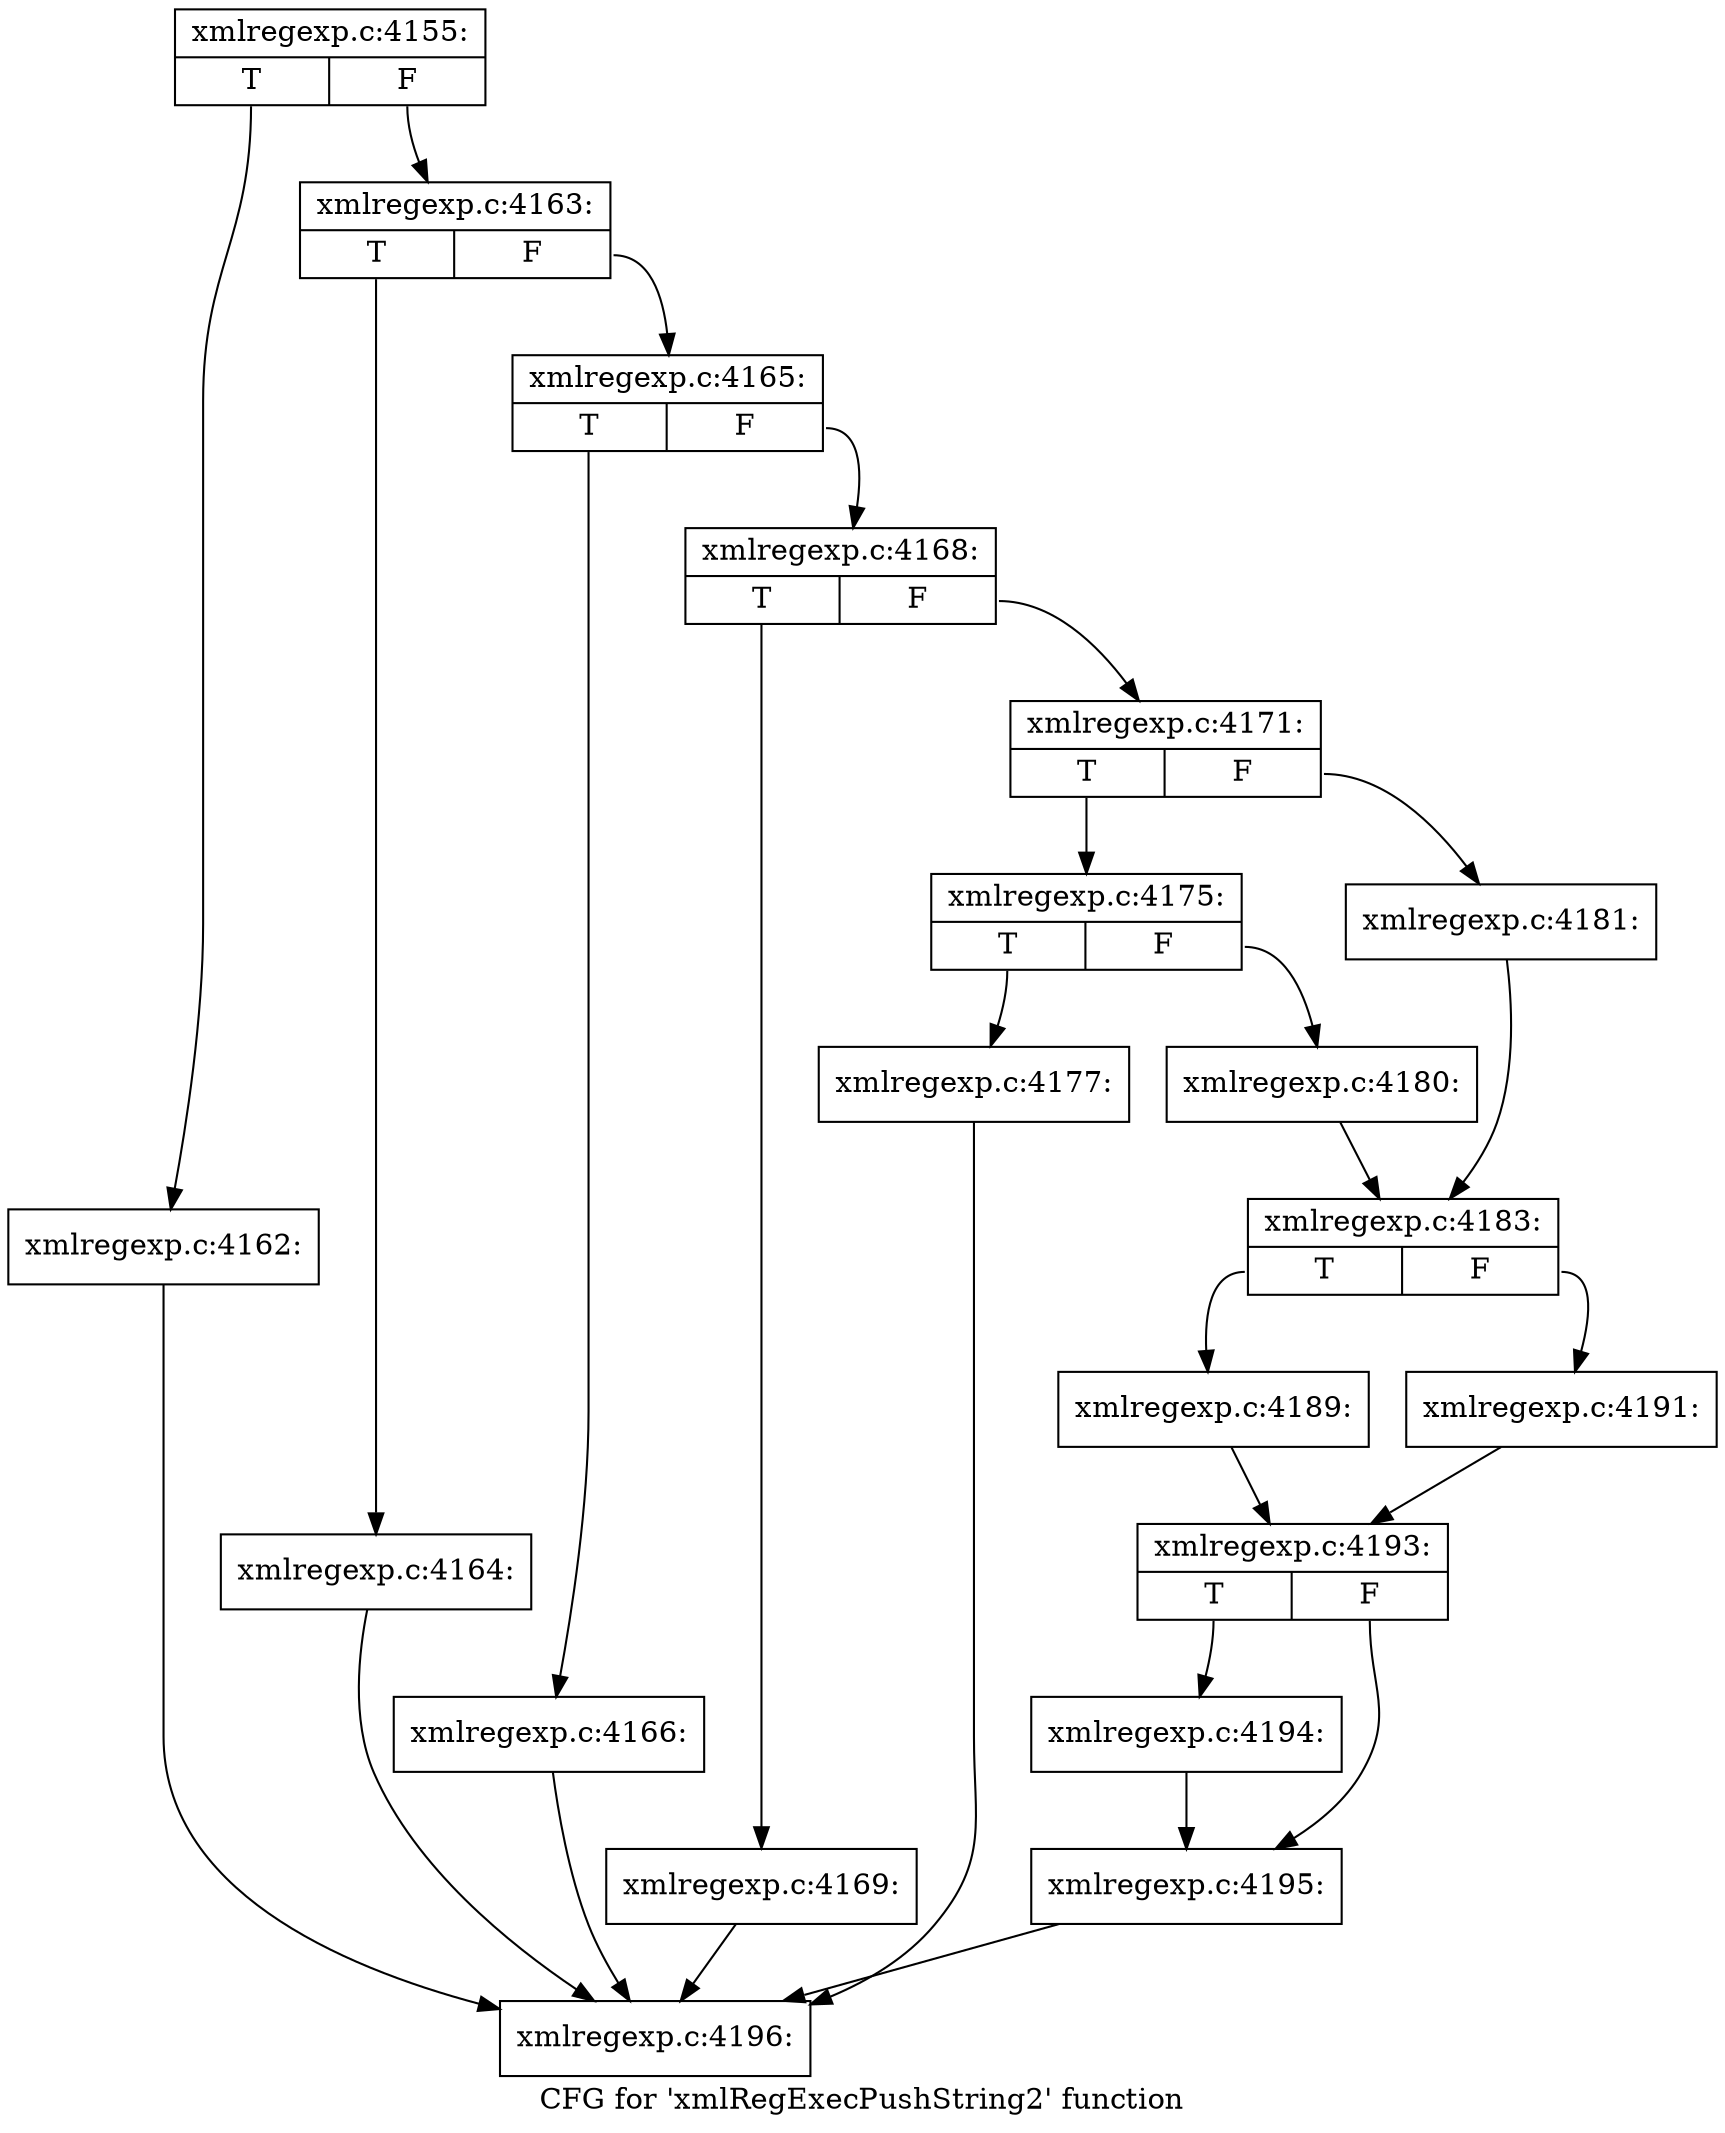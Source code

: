 digraph "CFG for 'xmlRegExecPushString2' function" {
	label="CFG for 'xmlRegExecPushString2' function";

	Node0x403e2e0 [shape=record,label="{xmlregexp.c:4155:|{<s0>T|<s1>F}}"];
	Node0x403e2e0:s0 -> Node0x4040240;
	Node0x403e2e0:s1 -> Node0x4040290;
	Node0x4040240 [shape=record,label="{xmlregexp.c:4162:}"];
	Node0x4040240 -> Node0x403e560;
	Node0x4040290 [shape=record,label="{xmlregexp.c:4163:|{<s0>T|<s1>F}}"];
	Node0x4040290:s0 -> Node0x40407d0;
	Node0x4040290:s1 -> Node0x4040820;
	Node0x40407d0 [shape=record,label="{xmlregexp.c:4164:}"];
	Node0x40407d0 -> Node0x403e560;
	Node0x4040820 [shape=record,label="{xmlregexp.c:4165:|{<s0>T|<s1>F}}"];
	Node0x4040820:s0 -> Node0x401aef0;
	Node0x4040820:s1 -> Node0x401af40;
	Node0x401aef0 [shape=record,label="{xmlregexp.c:4166:}"];
	Node0x401aef0 -> Node0x403e560;
	Node0x401af40 [shape=record,label="{xmlregexp.c:4168:|{<s0>T|<s1>F}}"];
	Node0x401af40:s0 -> Node0x401b690;
	Node0x401af40:s1 -> Node0x401b6e0;
	Node0x401b690 [shape=record,label="{xmlregexp.c:4169:}"];
	Node0x401b690 -> Node0x403e560;
	Node0x401b6e0 [shape=record,label="{xmlregexp.c:4171:|{<s0>T|<s1>F}}"];
	Node0x401b6e0:s0 -> Node0x4043550;
	Node0x401b6e0:s1 -> Node0x40439a0;
	Node0x4043550 [shape=record,label="{xmlregexp.c:4175:|{<s0>T|<s1>F}}"];
	Node0x4043550:s0 -> Node0x4044720;
	Node0x4043550:s1 -> Node0x4044770;
	Node0x4044720 [shape=record,label="{xmlregexp.c:4177:}"];
	Node0x4044720 -> Node0x403e560;
	Node0x4044770 [shape=record,label="{xmlregexp.c:4180:}"];
	Node0x4044770 -> Node0x4043880;
	Node0x40439a0 [shape=record,label="{xmlregexp.c:4181:}"];
	Node0x40439a0 -> Node0x4043880;
	Node0x4043880 [shape=record,label="{xmlregexp.c:4183:|{<s0>T|<s1>F}}"];
	Node0x4043880:s0 -> Node0x40455e0;
	Node0x4043880:s1 -> Node0x40465c0;
	Node0x40455e0 [shape=record,label="{xmlregexp.c:4189:}"];
	Node0x40455e0 -> Node0x4046570;
	Node0x40465c0 [shape=record,label="{xmlregexp.c:4191:}"];
	Node0x40465c0 -> Node0x4046570;
	Node0x4046570 [shape=record,label="{xmlregexp.c:4193:|{<s0>T|<s1>F}}"];
	Node0x4046570:s0 -> Node0x403e390;
	Node0x4046570:s1 -> Node0x40471c0;
	Node0x403e390 [shape=record,label="{xmlregexp.c:4194:}"];
	Node0x403e390 -> Node0x40471c0;
	Node0x40471c0 [shape=record,label="{xmlregexp.c:4195:}"];
	Node0x40471c0 -> Node0x403e560;
	Node0x403e560 [shape=record,label="{xmlregexp.c:4196:}"];
}
